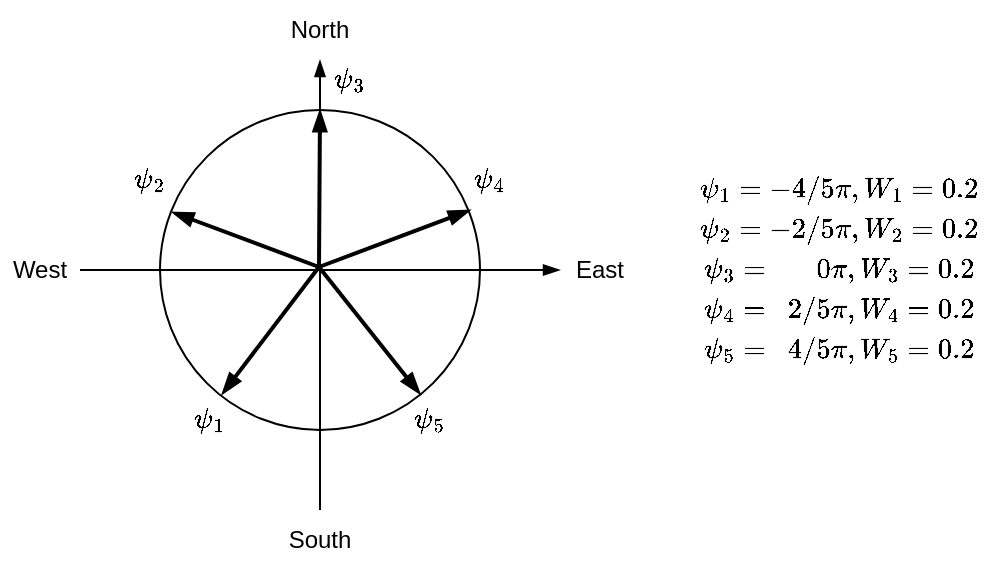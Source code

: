 <mxfile version="15.6.3" type="device"><diagram id="-feqlLXLvjb3GwORE2zJ" name="Page-1"><mxGraphModel dx="2037" dy="489" grid="1" gridSize="10" guides="1" tooltips="1" connect="1" arrows="1" fold="1" page="1" pageScale="1" pageWidth="1169" pageHeight="827" math="1" shadow="0"><root><mxCell id="0"/><mxCell id="1" parent="0"/><mxCell id="o-SM8OzkeYhuigWQqK4l-1" value="" style="ellipse;whiteSpace=wrap;html=1;aspect=fixed;fillColor=none;" vertex="1" parent="1"><mxGeometry x="40" y="120" width="160" height="160" as="geometry"/></mxCell><mxCell id="o-SM8OzkeYhuigWQqK4l-2" value="" style="endArrow=blockThin;html=1;rounded=0;endFill=1;" edge="1" parent="1"><mxGeometry width="50" height="50" relative="1" as="geometry"><mxPoint y="200" as="sourcePoint"/><mxPoint x="240" y="200" as="targetPoint"/></mxGeometry></mxCell><mxCell id="o-SM8OzkeYhuigWQqK4l-3" value="" style="endArrow=blockThin;html=1;rounded=0;endFill=1;" edge="1" parent="1" target="o-SM8OzkeYhuigWQqK4l-4"><mxGeometry width="50" height="50" relative="1" as="geometry"><mxPoint x="120" y="320" as="sourcePoint"/><mxPoint x="120" y="80" as="targetPoint"/></mxGeometry></mxCell><mxCell id="o-SM8OzkeYhuigWQqK4l-4" value="North" style="text;html=1;strokeColor=none;fillColor=none;align=center;verticalAlign=middle;whiteSpace=wrap;rounded=0;" vertex="1" parent="1"><mxGeometry x="90" y="65" width="60" height="30" as="geometry"/></mxCell><mxCell id="o-SM8OzkeYhuigWQqK4l-5" value="East" style="text;html=1;strokeColor=none;fillColor=none;align=center;verticalAlign=middle;whiteSpace=wrap;rounded=0;" vertex="1" parent="1"><mxGeometry x="240" y="185" width="40" height="30" as="geometry"/></mxCell><mxCell id="o-SM8OzkeYhuigWQqK4l-6" value="South" style="text;html=1;strokeColor=none;fillColor=none;align=center;verticalAlign=middle;whiteSpace=wrap;rounded=0;" vertex="1" parent="1"><mxGeometry x="90" y="320" width="60" height="30" as="geometry"/></mxCell><mxCell id="o-SM8OzkeYhuigWQqK4l-7" value="West" style="text;html=1;strokeColor=none;fillColor=none;align=center;verticalAlign=middle;whiteSpace=wrap;rounded=0;" vertex="1" parent="1"><mxGeometry x="-40" y="185" width="40" height="30" as="geometry"/></mxCell><mxCell id="o-SM8OzkeYhuigWQqK4l-16" value="" style="endArrow=blockThin;html=1;rounded=0;strokeWidth=2;endFill=1;entryX=0.038;entryY=0.319;entryDx=0;entryDy=0;entryPerimeter=0;" edge="1" parent="1" target="o-SM8OzkeYhuigWQqK4l-1"><mxGeometry width="50" height="50" relative="1" as="geometry"><mxPoint x="119.5" y="198.5" as="sourcePoint"/><mxPoint x="119.5" y="120" as="targetPoint"/></mxGeometry></mxCell><mxCell id="o-SM8OzkeYhuigWQqK4l-17" value="" style="endArrow=blockThin;html=1;rounded=0;strokeWidth=2;endFill=1;entryX=0.969;entryY=0.313;entryDx=0;entryDy=0;entryPerimeter=0;" edge="1" parent="1" target="o-SM8OzkeYhuigWQqK4l-1"><mxGeometry width="50" height="50" relative="1" as="geometry"><mxPoint x="119.5" y="198.5" as="sourcePoint"/><mxPoint x="190" y="180" as="targetPoint"/></mxGeometry></mxCell><mxCell id="o-SM8OzkeYhuigWQqK4l-18" value="" style="endArrow=blockThin;html=1;rounded=0;strokeWidth=2;endFill=1;entryX=0.194;entryY=0.888;entryDx=0;entryDy=0;entryPerimeter=0;" edge="1" parent="1" target="o-SM8OzkeYhuigWQqK4l-1"><mxGeometry width="50" height="50" relative="1" as="geometry"><mxPoint x="119.5" y="198.5" as="sourcePoint"/><mxPoint x="119.5" y="120" as="targetPoint"/></mxGeometry></mxCell><mxCell id="o-SM8OzkeYhuigWQqK4l-19" value="" style="endArrow=blockThin;html=1;rounded=0;strokeWidth=2;endFill=1;entryX=0.813;entryY=0.888;entryDx=0;entryDy=0;entryPerimeter=0;" edge="1" parent="1" target="o-SM8OzkeYhuigWQqK4l-1"><mxGeometry width="50" height="50" relative="1" as="geometry"><mxPoint x="119.5" y="198.5" as="sourcePoint"/><mxPoint x="170" y="260" as="targetPoint"/></mxGeometry></mxCell><mxCell id="o-SM8OzkeYhuigWQqK4l-21" value="" style="endArrow=blockThin;html=1;rounded=0;strokeWidth=2;endFill=1;" edge="1" parent="1"><mxGeometry width="50" height="50" relative="1" as="geometry"><mxPoint x="119.5" y="198.5" as="sourcePoint"/><mxPoint x="120" y="120" as="targetPoint"/></mxGeometry></mxCell><mxCell id="o-SM8OzkeYhuigWQqK4l-22" value="&lt;div class=&quot;standard&quot; id=&quot;magicparlabel-82618&quot; style=&quot;margin-bottom: 2ex&quot;&gt;\begin{array}{c} \psi_{1}=-4/5\pi,W_{1}=0.2\\ \psi_{2}=-2/5\pi,W_{2}=0.2\\ \psi_{3}=\ \ \ \ \ \ 0\pi,W_{3}=0.2\\ \psi_{4}=\ \ 2/5\pi,W_{4}=0.2\\ \psi_{5}=\ \ 4/5\pi,W_{5}=0.2 \end{array}&lt;/div&gt;" style="text;html=1;strokeColor=none;fillColor=none;align=center;verticalAlign=middle;whiteSpace=wrap;rounded=0;" vertex="1" parent="1"><mxGeometry x="350" y="185" width="60" height="30" as="geometry"/></mxCell><mxCell id="o-SM8OzkeYhuigWQqK4l-23" value="&lt;font style=&quot;font-size: 12px&quot;&gt;$$\psi_1$$&lt;/font&gt;" style="text;html=1;strokeColor=none;fillColor=none;align=center;verticalAlign=middle;whiteSpace=wrap;rounded=0;" vertex="1" parent="1"><mxGeometry x="50" y="260" width="30" height="30" as="geometry"/></mxCell><mxCell id="o-SM8OzkeYhuigWQqK4l-24" value="&lt;font style=&quot;font-size: 12px&quot;&gt;$$\psi_2$$&lt;/font&gt;" style="text;html=1;strokeColor=none;fillColor=none;align=center;verticalAlign=middle;whiteSpace=wrap;rounded=0;" vertex="1" parent="1"><mxGeometry x="20" y="140" width="30" height="30" as="geometry"/></mxCell><mxCell id="o-SM8OzkeYhuigWQqK4l-25" value="$$\psi_3$$" style="text;html=1;strokeColor=none;fillColor=none;align=center;verticalAlign=middle;whiteSpace=wrap;rounded=0;" vertex="1" parent="1"><mxGeometry x="120" y="90" width="30" height="30" as="geometry"/></mxCell><mxCell id="o-SM8OzkeYhuigWQqK4l-26" value="$$\psi_4$$" style="text;html=1;strokeColor=none;fillColor=none;align=center;verticalAlign=middle;whiteSpace=wrap;rounded=0;" vertex="1" parent="1"><mxGeometry x="190" y="140" width="30" height="30" as="geometry"/></mxCell><mxCell id="o-SM8OzkeYhuigWQqK4l-27" value="$$\psi_5$$" style="text;html=1;strokeColor=none;fillColor=none;align=center;verticalAlign=middle;whiteSpace=wrap;rounded=0;" vertex="1" parent="1"><mxGeometry x="160" y="260" width="30" height="30" as="geometry"/></mxCell></root></mxGraphModel></diagram></mxfile>